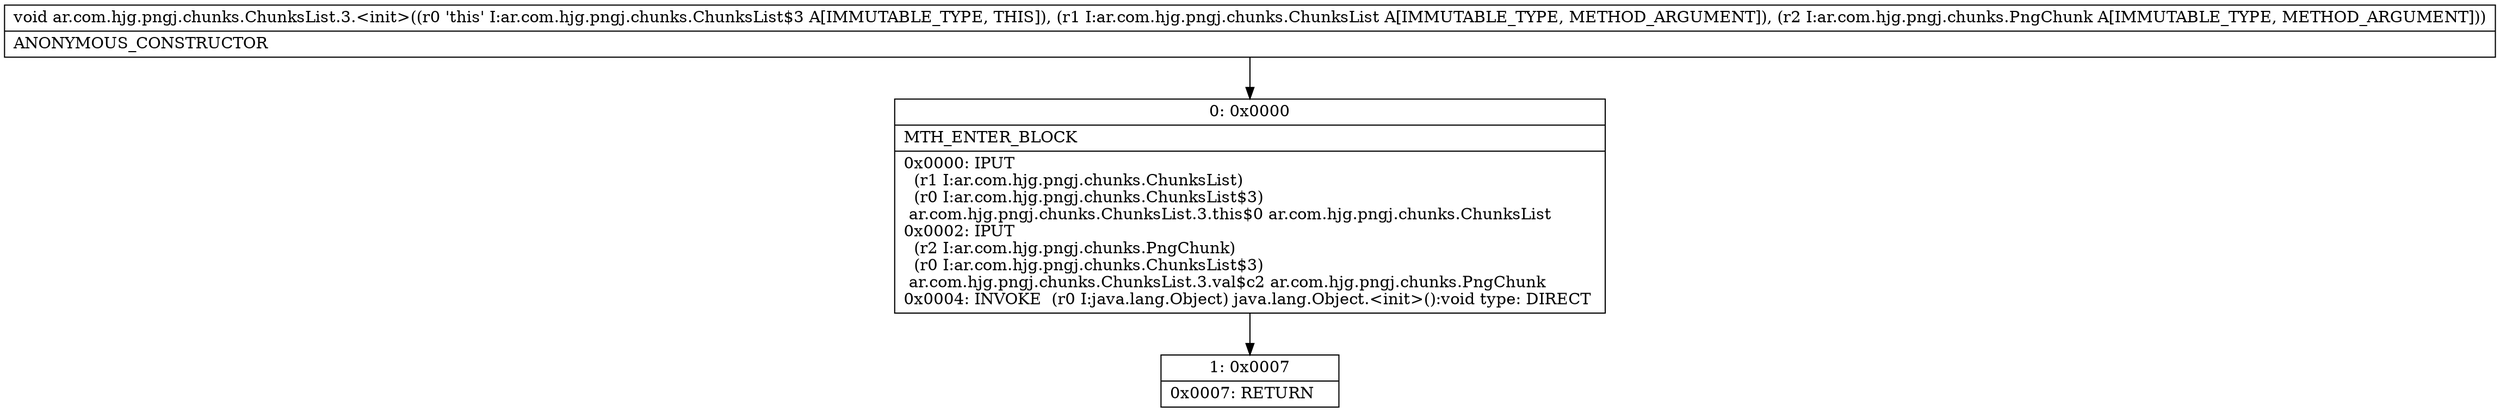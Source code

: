 digraph "CFG forar.com.hjg.pngj.chunks.ChunksList.3.\<init\>(Lar\/com\/hjg\/pngj\/chunks\/ChunksList;Lar\/com\/hjg\/pngj\/chunks\/PngChunk;)V" {
Node_0 [shape=record,label="{0\:\ 0x0000|MTH_ENTER_BLOCK\l|0x0000: IPUT  \l  (r1 I:ar.com.hjg.pngj.chunks.ChunksList)\l  (r0 I:ar.com.hjg.pngj.chunks.ChunksList$3)\l ar.com.hjg.pngj.chunks.ChunksList.3.this$0 ar.com.hjg.pngj.chunks.ChunksList \l0x0002: IPUT  \l  (r2 I:ar.com.hjg.pngj.chunks.PngChunk)\l  (r0 I:ar.com.hjg.pngj.chunks.ChunksList$3)\l ar.com.hjg.pngj.chunks.ChunksList.3.val$c2 ar.com.hjg.pngj.chunks.PngChunk \l0x0004: INVOKE  (r0 I:java.lang.Object) java.lang.Object.\<init\>():void type: DIRECT \l}"];
Node_1 [shape=record,label="{1\:\ 0x0007|0x0007: RETURN   \l}"];
MethodNode[shape=record,label="{void ar.com.hjg.pngj.chunks.ChunksList.3.\<init\>((r0 'this' I:ar.com.hjg.pngj.chunks.ChunksList$3 A[IMMUTABLE_TYPE, THIS]), (r1 I:ar.com.hjg.pngj.chunks.ChunksList A[IMMUTABLE_TYPE, METHOD_ARGUMENT]), (r2 I:ar.com.hjg.pngj.chunks.PngChunk A[IMMUTABLE_TYPE, METHOD_ARGUMENT]))  | ANONYMOUS_CONSTRUCTOR\l}"];
MethodNode -> Node_0;
Node_0 -> Node_1;
}

